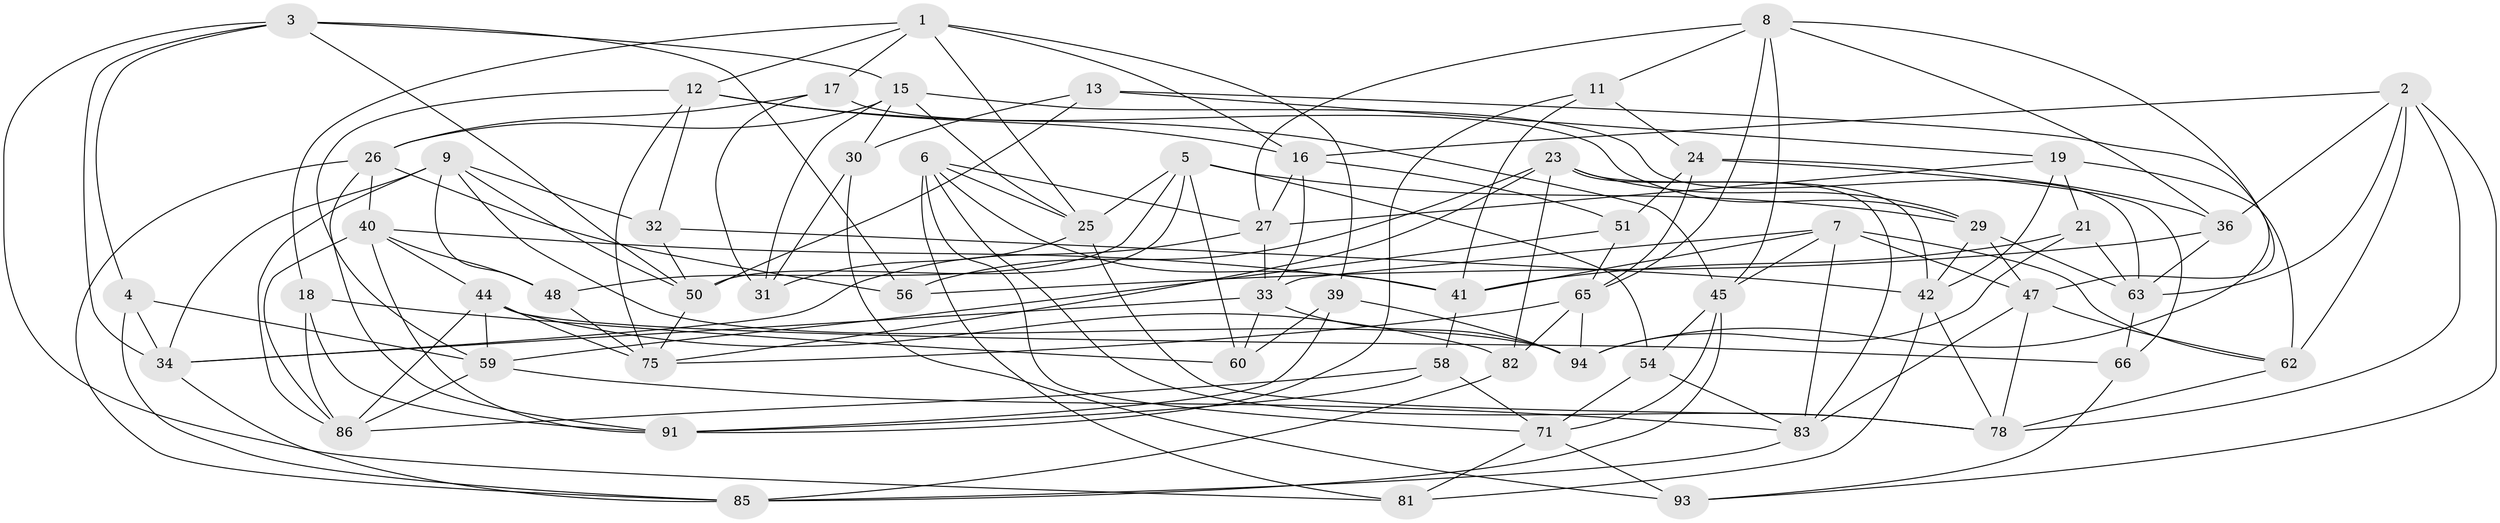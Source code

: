 // original degree distribution, {4: 1.0}
// Generated by graph-tools (version 1.1) at 2025/39/02/21/25 10:39:01]
// undirected, 60 vertices, 158 edges
graph export_dot {
graph [start="1"]
  node [color=gray90,style=filled];
  1 [super="+10"];
  2 [super="+14"];
  3 [super="+22"];
  4;
  5 [super="+20"];
  6 [super="+67"];
  7 [super="+73"];
  8 [super="+76"];
  9 [super="+38"];
  11;
  12 [super="+68"];
  13;
  15 [super="+46"];
  16 [super="+55"];
  17;
  18;
  19 [super="+28"];
  21;
  23 [super="+84"];
  24 [super="+72"];
  25 [super="+52"];
  26 [super="+99"];
  27 [super="+37"];
  29 [super="+43"];
  30;
  31;
  32;
  33 [super="+69"];
  34 [super="+35"];
  36 [super="+70"];
  39;
  40 [super="+57"];
  41 [super="+87"];
  42 [super="+79"];
  44 [super="+53"];
  45 [super="+49"];
  47 [super="+96"];
  48;
  50 [super="+61"];
  51;
  54;
  56;
  58;
  59 [super="+89"];
  60;
  62 [super="+90"];
  63 [super="+64"];
  65 [super="+74"];
  66;
  71 [super="+98"];
  75 [super="+77"];
  78 [super="+80"];
  81;
  82;
  83 [super="+95"];
  85 [super="+92"];
  86 [super="+88"];
  91 [super="+97"];
  93;
  94 [super="+100"];
  1 -- 17;
  1 -- 12;
  1 -- 18;
  1 -- 25;
  1 -- 39;
  1 -- 16;
  2 -- 93;
  2 -- 63;
  2 -- 36;
  2 -- 62;
  2 -- 16;
  2 -- 78;
  3 -- 81;
  3 -- 50;
  3 -- 56;
  3 -- 34;
  3 -- 4;
  3 -- 15;
  4 -- 59;
  4 -- 34;
  4 -- 85;
  5 -- 25;
  5 -- 48;
  5 -- 60;
  5 -- 54;
  5 -- 50;
  5 -- 29;
  6 -- 81;
  6 -- 71;
  6 -- 41;
  6 -- 27;
  6 -- 25;
  6 -- 78;
  7 -- 33;
  7 -- 45;
  7 -- 41;
  7 -- 83;
  7 -- 62;
  7 -- 47;
  8 -- 27;
  8 -- 11;
  8 -- 45;
  8 -- 47;
  8 -- 65;
  8 -- 36;
  9 -- 32;
  9 -- 48;
  9 -- 34;
  9 -- 86;
  9 -- 50;
  9 -- 94;
  11 -- 24;
  11 -- 91;
  11 -- 41;
  12 -- 16;
  12 -- 75;
  12 -- 45;
  12 -- 32;
  12 -- 59;
  13 -- 50;
  13 -- 94;
  13 -- 30;
  13 -- 19;
  15 -- 30;
  15 -- 26;
  15 -- 31;
  15 -- 63;
  15 -- 25;
  16 -- 51;
  16 -- 33;
  16 -- 27;
  17 -- 31;
  17 -- 26;
  17 -- 29;
  18 -- 60;
  18 -- 91;
  18 -- 86;
  19 -- 62 [weight=2];
  19 -- 27;
  19 -- 21;
  19 -- 42;
  21 -- 41;
  21 -- 94;
  21 -- 63;
  23 -- 75;
  23 -- 83;
  23 -- 29;
  23 -- 56;
  23 -- 82;
  23 -- 42;
  24 -- 36 [weight=2];
  24 -- 65;
  24 -- 66;
  24 -- 51;
  25 -- 31;
  25 -- 78;
  26 -- 56;
  26 -- 40;
  26 -- 91;
  26 -- 85;
  27 -- 34;
  27 -- 33;
  29 -- 42;
  29 -- 63;
  29 -- 47;
  30 -- 93;
  30 -- 31;
  32 -- 42;
  32 -- 50;
  33 -- 94;
  33 -- 34;
  33 -- 60;
  34 -- 85;
  36 -- 56;
  36 -- 63;
  39 -- 91;
  39 -- 60;
  39 -- 94;
  40 -- 48;
  40 -- 91;
  40 -- 41;
  40 -- 86;
  40 -- 44;
  41 -- 58;
  42 -- 81;
  42 -- 78;
  44 -- 75;
  44 -- 82;
  44 -- 66;
  44 -- 86;
  44 -- 59;
  45 -- 54;
  45 -- 71;
  45 -- 85;
  47 -- 62;
  47 -- 83;
  47 -- 78;
  48 -- 75;
  50 -- 75;
  51 -- 65;
  51 -- 59;
  54 -- 83;
  54 -- 71;
  58 -- 91;
  58 -- 71;
  58 -- 86;
  59 -- 83;
  59 -- 86;
  62 -- 78;
  63 -- 66;
  65 -- 82;
  65 -- 75;
  65 -- 94;
  66 -- 93;
  71 -- 81;
  71 -- 93;
  82 -- 85;
  83 -- 85;
}
